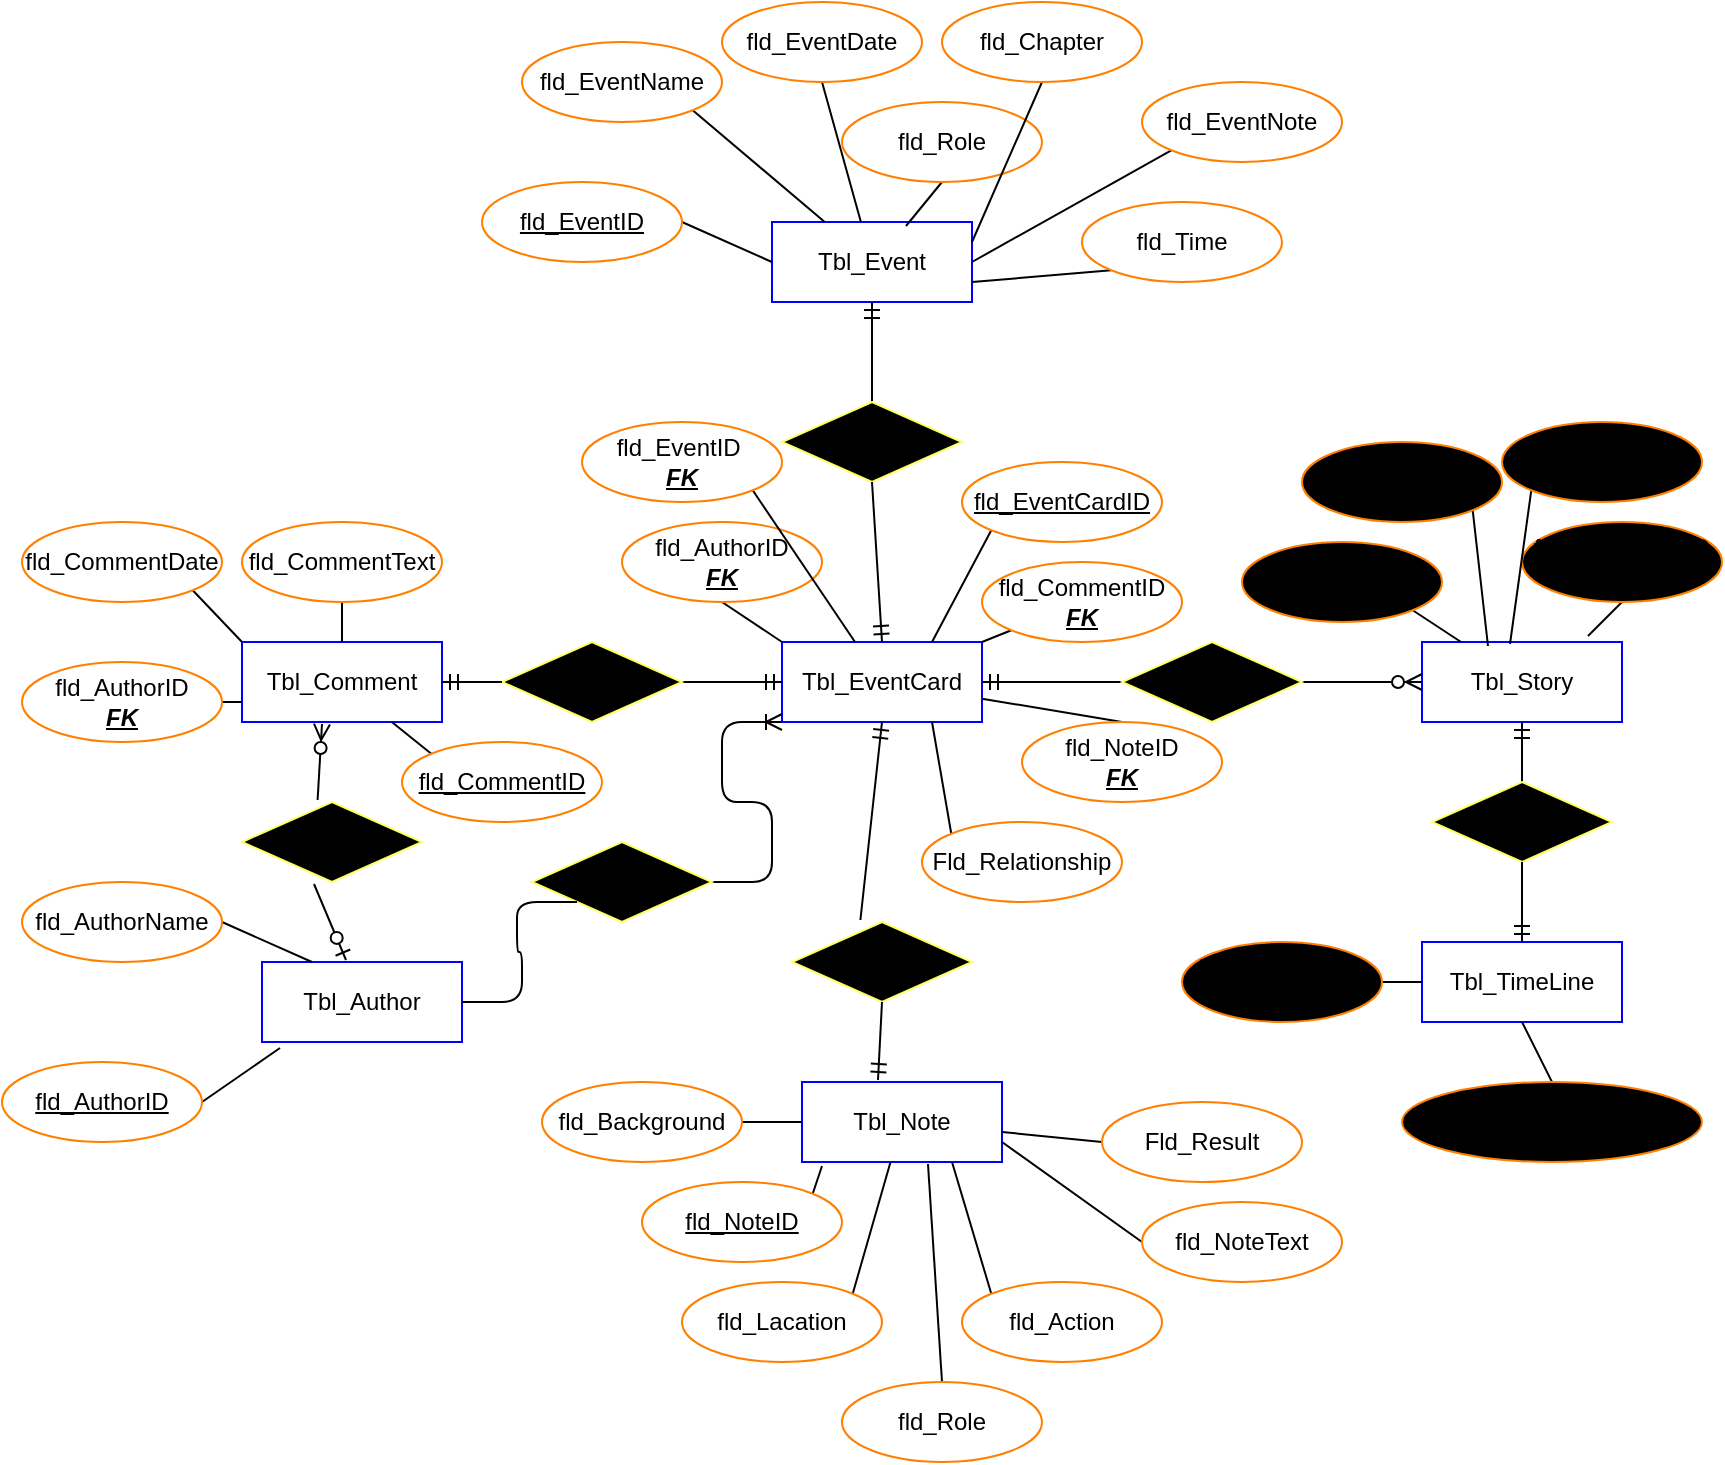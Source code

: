 <mxfile version="14.6.6" type="embed"><diagram id="R2lEEEUBdFMjLlhIrx00" name="Page-1"><mxGraphModel dx="1610" dy="699" grid="1" gridSize="10" guides="1" tooltips="1" connect="1" arrows="1" fold="1" page="1" pageScale="1" pageWidth="850" pageHeight="1100" math="0" shadow="0" extFonts="Permanent Marker^https://fonts.googleapis.com/css?family=Permanent+Marker"><root><mxCell id="0"/><mxCell id="1" parent="0"/><mxCell id="tuVhFSCb5TEmY5IGxSXc-1" value="Tbl_Author" style="rounded=0;whiteSpace=wrap;html=1;strokeColor=#0000FF;" parent="1" vertex="1"><mxGeometry x="120" y="480" width="100" height="40" as="geometry"/></mxCell><mxCell id="tuVhFSCb5TEmY5IGxSXc-2" value="Tbl_Comment" style="rounded=0;whiteSpace=wrap;html=1;strokeColor=#0000FF;" parent="1" vertex="1"><mxGeometry x="110" y="320" width="100" height="40" as="geometry"/></mxCell><mxCell id="tuVhFSCb5TEmY5IGxSXc-3" value="Tbl_Event" style="rounded=0;whiteSpace=wrap;html=1;strokeColor=#0000FF;" parent="1" vertex="1"><mxGeometry x="375" y="110" width="100" height="40" as="geometry"/></mxCell><mxCell id="tuVhFSCb5TEmY5IGxSXc-4" value="Tbl_Note" style="rounded=0;whiteSpace=wrap;html=1;strokeColor=#0000FF;" parent="1" vertex="1"><mxGeometry x="390" y="540" width="100" height="40" as="geometry"/></mxCell><mxCell id="tuVhFSCb5TEmY5IGxSXc-5" value="Tbl_Story" style="rounded=0;whiteSpace=wrap;html=1;strokeColor=#0000FF;" parent="1" vertex="1"><mxGeometry x="700" y="320" width="100" height="40" as="geometry"/></mxCell><mxCell id="tuVhFSCb5TEmY5IGxSXc-6" value="Tbl_TimeLine" style="rounded=0;whiteSpace=wrap;html=1;strokeColor=#0000FF;" parent="1" vertex="1"><mxGeometry x="700" y="470" width="100" height="40" as="geometry"/></mxCell><mxCell id="tuVhFSCb5TEmY5IGxSXc-8" value="Tbl_EventCard" style="rounded=0;whiteSpace=wrap;html=1;strokeColor=#0000FF;" parent="1" vertex="1"><mxGeometry x="380" y="320" width="100" height="40" as="geometry"/></mxCell><mxCell id="Mugt63T2RusStyIzecl9-36" style="edgeStyle=none;rounded=0;orthogonalLoop=1;jettySize=auto;html=1;exitX=0.5;exitY=1;exitDx=0;exitDy=0;entryX=0;entryY=0;entryDx=0;entryDy=0;endArrow=none;endFill=0;" parent="1" source="Mugt63T2RusStyIzecl9-4" target="tuVhFSCb5TEmY5IGxSXc-8" edge="1"><mxGeometry relative="1" as="geometry"/></mxCell><mxCell id="Mugt63T2RusStyIzecl9-4" value="fld_AuthorID&lt;br&gt;&lt;b&gt;&lt;i&gt;&lt;u&gt;FK&lt;/u&gt;&lt;/i&gt;&lt;/b&gt;" style="ellipse;whiteSpace=wrap;html=1;align=center;strokeColor=#FF8000;" parent="1" vertex="1"><mxGeometry x="300" y="260" width="100" height="40" as="geometry"/></mxCell><mxCell id="Mugt63T2RusStyIzecl9-73" style="edgeStyle=none;rounded=0;orthogonalLoop=1;jettySize=auto;html=1;exitX=0.5;exitY=1;exitDx=0;exitDy=0;entryX=0.67;entryY=0.05;entryDx=0;entryDy=0;entryPerimeter=0;endArrow=none;endFill=0;" parent="1" source="Mugt63T2RusStyIzecl9-5" target="tuVhFSCb5TEmY5IGxSXc-3" edge="1"><mxGeometry relative="1" as="geometry"/></mxCell><mxCell id="Mugt63T2RusStyIzecl9-5" value="fld_Role" style="ellipse;whiteSpace=wrap;html=1;align=center;strokeColor=#FF8000;" parent="1" vertex="1"><mxGeometry x="410" y="50" width="100" height="40" as="geometry"/></mxCell><mxCell id="Mugt63T2RusStyIzecl9-76" style="edgeStyle=none;rounded=0;orthogonalLoop=1;jettySize=auto;html=1;exitX=0;exitY=1;exitDx=0;exitDy=0;entryX=1;entryY=0.75;entryDx=0;entryDy=0;endArrow=none;endFill=0;" parent="1" source="Mugt63T2RusStyIzecl9-6" target="tuVhFSCb5TEmY5IGxSXc-3" edge="1"><mxGeometry relative="1" as="geometry"/></mxCell><mxCell id="Mugt63T2RusStyIzecl9-6" value="fld_Time" style="ellipse;whiteSpace=wrap;html=1;align=center;strokeColor=#FF8000;" parent="1" vertex="1"><mxGeometry x="530" y="100" width="100" height="40" as="geometry"/></mxCell><mxCell id="Mugt63T2RusStyIzecl9-74" style="edgeStyle=none;rounded=0;orthogonalLoop=1;jettySize=auto;html=1;exitX=0.5;exitY=1;exitDx=0;exitDy=0;entryX=1;entryY=0.25;entryDx=0;entryDy=0;endArrow=none;endFill=0;" parent="1" source="Mugt63T2RusStyIzecl9-7" target="tuVhFSCb5TEmY5IGxSXc-3" edge="1"><mxGeometry relative="1" as="geometry"/></mxCell><mxCell id="Mugt63T2RusStyIzecl9-7" value="fld_Chapter" style="ellipse;whiteSpace=wrap;html=1;align=center;strokeColor=#FF8000;" parent="1" vertex="1"><mxGeometry x="460" width="100" height="40" as="geometry"/></mxCell><mxCell id="Mugt63T2RusStyIzecl9-72" style="edgeStyle=none;rounded=0;orthogonalLoop=1;jettySize=auto;html=1;exitX=0.5;exitY=1;exitDx=0;exitDy=0;endArrow=none;endFill=0;" parent="1" source="Mugt63T2RusStyIzecl9-8" target="tuVhFSCb5TEmY5IGxSXc-3" edge="1"><mxGeometry relative="1" as="geometry"/></mxCell><mxCell id="Mugt63T2RusStyIzecl9-8" value="fld_EventDate" style="ellipse;whiteSpace=wrap;html=1;align=center;strokeColor=#FF8000;" parent="1" vertex="1"><mxGeometry x="350" width="100" height="40" as="geometry"/></mxCell><mxCell id="Mugt63T2RusStyIzecl9-71" style="edgeStyle=none;rounded=0;orthogonalLoop=1;jettySize=auto;html=1;exitX=1;exitY=1;exitDx=0;exitDy=0;endArrow=none;endFill=0;" parent="1" source="Mugt63T2RusStyIzecl9-9" target="tuVhFSCb5TEmY5IGxSXc-3" edge="1"><mxGeometry relative="1" as="geometry"/></mxCell><mxCell id="Mugt63T2RusStyIzecl9-9" value="fld_EventName" style="ellipse;whiteSpace=wrap;html=1;align=center;strokeColor=#FF8000;" parent="1" vertex="1"><mxGeometry x="250" y="20" width="100" height="40" as="geometry"/></mxCell><mxCell id="Mugt63T2RusStyIzecl9-39" style="edgeStyle=none;rounded=0;orthogonalLoop=1;jettySize=auto;html=1;exitX=1;exitY=1;exitDx=0;exitDy=0;endArrow=none;endFill=0;" parent="1" source="Mugt63T2RusStyIzecl9-10" target="tuVhFSCb5TEmY5IGxSXc-8" edge="1"><mxGeometry relative="1" as="geometry"/></mxCell><mxCell id="Mugt63T2RusStyIzecl9-10" value="fld_EventID&amp;nbsp;&lt;br&gt;&lt;b&gt;&lt;i&gt;&lt;u&gt;FK&lt;/u&gt;&lt;/i&gt;&lt;/b&gt;" style="ellipse;whiteSpace=wrap;html=1;align=center;strokeColor=#FF8000;" parent="1" vertex="1"><mxGeometry x="280" y="210" width="100" height="40" as="geometry"/></mxCell><mxCell id="Mugt63T2RusStyIzecl9-70" style="edgeStyle=none;rounded=0;orthogonalLoop=1;jettySize=auto;html=1;exitX=1;exitY=0.5;exitDx=0;exitDy=0;entryX=0;entryY=0.5;entryDx=0;entryDy=0;endArrow=none;endFill=0;" parent="1" source="Mugt63T2RusStyIzecl9-11" target="tuVhFSCb5TEmY5IGxSXc-3" edge="1"><mxGeometry relative="1" as="geometry"/></mxCell><mxCell id="Mugt63T2RusStyIzecl9-11" value="&lt;u&gt;fld_EventID&lt;/u&gt;" style="ellipse;whiteSpace=wrap;html=1;align=center;strokeColor=#FF8000;" parent="1" vertex="1"><mxGeometry x="230" y="90" width="100" height="40" as="geometry"/></mxCell><mxCell id="Mugt63T2RusStyIzecl9-75" style="edgeStyle=none;rounded=0;orthogonalLoop=1;jettySize=auto;html=1;exitX=0;exitY=1;exitDx=0;exitDy=0;entryX=1;entryY=0.5;entryDx=0;entryDy=0;endArrow=none;endFill=0;" parent="1" source="Mugt63T2RusStyIzecl9-12" target="tuVhFSCb5TEmY5IGxSXc-3" edge="1"><mxGeometry relative="1" as="geometry"/></mxCell><mxCell id="Mugt63T2RusStyIzecl9-12" value="fld_EventNote" style="ellipse;whiteSpace=wrap;html=1;align=center;strokeColor=#FF8000;" parent="1" vertex="1"><mxGeometry x="560" y="40" width="100" height="40" as="geometry"/></mxCell><mxCell id="Mugt63T2RusStyIzecl9-37" style="edgeStyle=none;rounded=0;orthogonalLoop=1;jettySize=auto;html=1;exitX=0;exitY=1;exitDx=0;exitDy=0;entryX=1;entryY=0;entryDx=0;entryDy=0;endArrow=none;endFill=0;" parent="1" source="Mugt63T2RusStyIzecl9-15" target="tuVhFSCb5TEmY5IGxSXc-8" edge="1"><mxGeometry relative="1" as="geometry"/></mxCell><mxCell id="Mugt63T2RusStyIzecl9-15" value="fld_CommentID &lt;u&gt;&lt;i&gt;&lt;b&gt;FK&lt;/b&gt;&lt;/i&gt;&lt;/u&gt;" style="ellipse;whiteSpace=wrap;html=1;align=center;strokeColor=#FF8000;" parent="1" vertex="1"><mxGeometry x="480" y="280" width="100" height="40" as="geometry"/></mxCell><mxCell id="Mugt63T2RusStyIzecl9-40" style="edgeStyle=none;rounded=0;orthogonalLoop=1;jettySize=auto;html=1;exitX=0.5;exitY=0;exitDx=0;exitDy=0;endArrow=none;endFill=0;" parent="1" source="Mugt63T2RusStyIzecl9-16" target="tuVhFSCb5TEmY5IGxSXc-8" edge="1"><mxGeometry relative="1" as="geometry"/></mxCell><mxCell id="Mugt63T2RusStyIzecl9-16" value="fld_NoteID&lt;br&gt;&lt;b&gt;&lt;i&gt;&lt;u&gt;FK&lt;/u&gt;&lt;/i&gt;&lt;/b&gt;" style="ellipse;whiteSpace=wrap;html=1;align=center;strokeColor=#FF8000;" parent="1" vertex="1"><mxGeometry x="500" y="360" width="100" height="40" as="geometry"/></mxCell><mxCell id="Mugt63T2RusStyIzecl9-20" value="" style="fontSize=12;html=1;endArrow=ERmandOne;startArrow=none;exitX=0.5;exitY=0;exitDx=0;exitDy=0;entryX=0.5;entryY=1;entryDx=0;entryDy=0;" parent="1" source="Mugt63T2RusStyIzecl9-97" target="tuVhFSCb5TEmY5IGxSXc-3" edge="1"><mxGeometry width="100" height="100" relative="1" as="geometry"><mxPoint x="275" y="230" as="sourcePoint"/><mxPoint x="375" y="130" as="targetPoint"/></mxGeometry></mxCell><mxCell id="Mugt63T2RusStyIzecl9-41" style="edgeStyle=none;rounded=0;orthogonalLoop=1;jettySize=auto;html=1;exitX=1;exitY=1;exitDx=0;exitDy=0;entryX=0;entryY=0;entryDx=0;entryDy=0;endArrow=none;endFill=0;" parent="1" source="Mugt63T2RusStyIzecl9-21" target="tuVhFSCb5TEmY5IGxSXc-2" edge="1"><mxGeometry relative="1" as="geometry"/></mxCell><mxCell id="Mugt63T2RusStyIzecl9-21" value="fld_CommentDate" style="ellipse;whiteSpace=wrap;html=1;align=center;strokeColor=#FF8000;" parent="1" vertex="1"><mxGeometry y="260" width="100" height="40" as="geometry"/></mxCell><mxCell id="Mugt63T2RusStyIzecl9-42" style="edgeStyle=none;rounded=0;orthogonalLoop=1;jettySize=auto;html=1;exitX=0.5;exitY=1;exitDx=0;exitDy=0;entryX=0.5;entryY=0;entryDx=0;entryDy=0;endArrow=none;endFill=0;" parent="1" source="Mugt63T2RusStyIzecl9-22" target="tuVhFSCb5TEmY5IGxSXc-2" edge="1"><mxGeometry relative="1" as="geometry"/></mxCell><mxCell id="Mugt63T2RusStyIzecl9-22" value="fld_CommentText" style="ellipse;whiteSpace=wrap;html=1;align=center;strokeColor=#FF8000;" parent="1" vertex="1"><mxGeometry x="110" y="260" width="100" height="40" as="geometry"/></mxCell><mxCell id="Mugt63T2RusStyIzecl9-43" style="edgeStyle=none;rounded=0;orthogonalLoop=1;jettySize=auto;html=1;exitX=1;exitY=0.5;exitDx=0;exitDy=0;entryX=0;entryY=0.75;entryDx=0;entryDy=0;endArrow=none;endFill=0;" parent="1" source="Mugt63T2RusStyIzecl9-23" target="tuVhFSCb5TEmY5IGxSXc-2" edge="1"><mxGeometry relative="1" as="geometry"/></mxCell><mxCell id="Mugt63T2RusStyIzecl9-23" value="fld_AuthorID&lt;br&gt;&lt;b&gt;&lt;i&gt;&lt;u&gt;FK&lt;/u&gt;&lt;/i&gt;&lt;/b&gt;" style="ellipse;whiteSpace=wrap;html=1;align=center;strokeColor=#FF8000;" parent="1" vertex="1"><mxGeometry y="330" width="100" height="40" as="geometry"/></mxCell><mxCell id="Mugt63T2RusStyIzecl9-52" style="edgeStyle=none;rounded=0;orthogonalLoop=1;jettySize=auto;html=1;exitX=0;exitY=0.5;exitDx=0;exitDy=0;entryX=1;entryY=0.75;entryDx=0;entryDy=0;endArrow=none;endFill=0;" parent="1" source="Mugt63T2RusStyIzecl9-24" target="tuVhFSCb5TEmY5IGxSXc-4" edge="1"><mxGeometry relative="1" as="geometry"/></mxCell><mxCell id="Mugt63T2RusStyIzecl9-24" value="fld_NoteText" style="ellipse;whiteSpace=wrap;html=1;align=center;strokeColor=#FF8000;" parent="1" vertex="1"><mxGeometry x="560" y="600" width="100" height="40" as="geometry"/></mxCell><mxCell id="Mugt63T2RusStyIzecl9-48" style="edgeStyle=none;rounded=0;orthogonalLoop=1;jettySize=auto;html=1;exitX=1;exitY=0;exitDx=0;exitDy=0;entryX=0.1;entryY=1.05;entryDx=0;entryDy=0;entryPerimeter=0;endArrow=none;endFill=0;" parent="1" source="Mugt63T2RusStyIzecl9-25" target="tuVhFSCb5TEmY5IGxSXc-4" edge="1"><mxGeometry relative="1" as="geometry"/></mxCell><mxCell id="Mugt63T2RusStyIzecl9-25" value="&lt;u&gt;fld_NoteID&lt;/u&gt;" style="ellipse;whiteSpace=wrap;html=1;align=center;strokeColor=#FF8000;" parent="1" vertex="1"><mxGeometry x="310" y="590" width="100" height="40" as="geometry"/></mxCell><mxCell id="Mugt63T2RusStyIzecl9-45" style="edgeStyle=none;rounded=0;orthogonalLoop=1;jettySize=auto;html=1;exitX=1;exitY=0.5;exitDx=0;exitDy=0;entryX=0.25;entryY=0;entryDx=0;entryDy=0;endArrow=none;endFill=0;" parent="1" source="Mugt63T2RusStyIzecl9-26" target="tuVhFSCb5TEmY5IGxSXc-1" edge="1"><mxGeometry relative="1" as="geometry"/></mxCell><mxCell id="Mugt63T2RusStyIzecl9-26" value="fld_AuthorName" style="ellipse;whiteSpace=wrap;html=1;align=center;strokeColor=#FF8000;" parent="1" vertex="1"><mxGeometry y="440" width="100" height="40" as="geometry"/></mxCell><mxCell id="Mugt63T2RusStyIzecl9-46" style="edgeStyle=none;rounded=0;orthogonalLoop=1;jettySize=auto;html=1;exitX=1;exitY=0.5;exitDx=0;exitDy=0;entryX=0.09;entryY=1.075;entryDx=0;entryDy=0;entryPerimeter=0;endArrow=none;endFill=0;" parent="1" source="Mugt63T2RusStyIzecl9-27" target="tuVhFSCb5TEmY5IGxSXc-1" edge="1"><mxGeometry relative="1" as="geometry"/></mxCell><mxCell id="Mugt63T2RusStyIzecl9-27" value="&lt;u&gt;fld_AuthorID&lt;/u&gt;" style="ellipse;whiteSpace=wrap;html=1;align=center;strokeColor=#FF8000;" parent="1" vertex="1"><mxGeometry x="-10" y="530" width="100" height="40" as="geometry"/></mxCell><mxCell id="Mugt63T2RusStyIzecl9-44" style="edgeStyle=none;rounded=0;orthogonalLoop=1;jettySize=auto;html=1;exitX=0;exitY=0;exitDx=0;exitDy=0;endArrow=none;endFill=0;" parent="1" source="Mugt63T2RusStyIzecl9-28" target="tuVhFSCb5TEmY5IGxSXc-2" edge="1"><mxGeometry relative="1" as="geometry"/></mxCell><mxCell id="Mugt63T2RusStyIzecl9-28" value="&lt;u&gt;fld_CommentID&lt;/u&gt;" style="ellipse;whiteSpace=wrap;html=1;align=center;strokeColor=#FF8000;" parent="1" vertex="1"><mxGeometry x="190" y="370" width="100" height="40" as="geometry"/></mxCell><mxCell id="Mugt63T2RusStyIzecl9-38" style="edgeStyle=none;rounded=0;orthogonalLoop=1;jettySize=auto;html=1;exitX=0;exitY=1;exitDx=0;exitDy=0;entryX=0.75;entryY=0;entryDx=0;entryDy=0;endArrow=none;endFill=0;" parent="1" source="Mugt63T2RusStyIzecl9-29" target="tuVhFSCb5TEmY5IGxSXc-8" edge="1"><mxGeometry relative="1" as="geometry"/></mxCell><mxCell id="Mugt63T2RusStyIzecl9-29" value="&lt;u&gt;fld_EventCardID&lt;/u&gt;" style="ellipse;whiteSpace=wrap;html=1;align=center;strokeColor=#FF8000;" parent="1" vertex="1"><mxGeometry x="470" y="230" width="100" height="40" as="geometry"/></mxCell><mxCell id="Mugt63T2RusStyIzecl9-47" style="edgeStyle=none;rounded=0;orthogonalLoop=1;jettySize=auto;html=1;exitX=1;exitY=0.5;exitDx=0;exitDy=0;entryX=0;entryY=0.5;entryDx=0;entryDy=0;endArrow=none;endFill=0;" parent="1" source="Mugt63T2RusStyIzecl9-30" target="tuVhFSCb5TEmY5IGxSXc-4" edge="1"><mxGeometry relative="1" as="geometry"/></mxCell><mxCell id="Mugt63T2RusStyIzecl9-30" value="fld_Background" style="ellipse;whiteSpace=wrap;html=1;align=center;strokeColor=#FF8000;" parent="1" vertex="1"><mxGeometry x="260" y="540" width="100" height="40" as="geometry"/></mxCell><mxCell id="Mugt63T2RusStyIzecl9-56" style="edgeStyle=none;rounded=0;orthogonalLoop=1;jettySize=auto;html=1;exitX=0;exitY=0;exitDx=0;exitDy=0;entryX=0.75;entryY=1;entryDx=0;entryDy=0;endArrow=none;endFill=0;" parent="1" source="Mugt63T2RusStyIzecl9-31" target="tuVhFSCb5TEmY5IGxSXc-8" edge="1"><mxGeometry relative="1" as="geometry"/></mxCell><mxCell id="Mugt63T2RusStyIzecl9-31" value="Fld_Relationship" style="ellipse;whiteSpace=wrap;html=1;align=center;strokeColor=#FF8000;" parent="1" vertex="1"><mxGeometry x="450" y="410" width="100" height="40" as="geometry"/></mxCell><mxCell id="Mugt63T2RusStyIzecl9-50" style="edgeStyle=none;rounded=0;orthogonalLoop=1;jettySize=auto;html=1;exitX=0.5;exitY=0;exitDx=0;exitDy=0;entryX=0.63;entryY=1.025;entryDx=0;entryDy=0;entryPerimeter=0;endArrow=none;endFill=0;" parent="1" source="Mugt63T2RusStyIzecl9-32" target="tuVhFSCb5TEmY5IGxSXc-4" edge="1"><mxGeometry relative="1" as="geometry"/></mxCell><mxCell id="Mugt63T2RusStyIzecl9-32" value="fld_Role" style="ellipse;whiteSpace=wrap;html=1;align=center;strokeColor=#FF8000;" parent="1" vertex="1"><mxGeometry x="410" y="690" width="100" height="40" as="geometry"/></mxCell><mxCell id="Mugt63T2RusStyIzecl9-53" style="edgeStyle=none;rounded=0;orthogonalLoop=1;jettySize=auto;html=1;exitX=0;exitY=0.5;exitDx=0;exitDy=0;endArrow=none;endFill=0;" parent="1" source="Mugt63T2RusStyIzecl9-33" target="tuVhFSCb5TEmY5IGxSXc-4" edge="1"><mxGeometry relative="1" as="geometry"/></mxCell><mxCell id="Mugt63T2RusStyIzecl9-33" value="Fld_Result" style="ellipse;whiteSpace=wrap;html=1;align=center;strokeColor=#FF8000;" parent="1" vertex="1"><mxGeometry x="540" y="550" width="100" height="40" as="geometry"/></mxCell><mxCell id="Mugt63T2RusStyIzecl9-51" style="edgeStyle=none;rounded=0;orthogonalLoop=1;jettySize=auto;html=1;exitX=0;exitY=0;exitDx=0;exitDy=0;entryX=0.75;entryY=1;entryDx=0;entryDy=0;endArrow=none;endFill=0;" parent="1" source="Mugt63T2RusStyIzecl9-34" target="tuVhFSCb5TEmY5IGxSXc-4" edge="1"><mxGeometry relative="1" as="geometry"/></mxCell><mxCell id="Mugt63T2RusStyIzecl9-34" value="fld_Action" style="ellipse;whiteSpace=wrap;html=1;align=center;strokeColor=#FF8000;" parent="1" vertex="1"><mxGeometry x="470" y="640" width="100" height="40" as="geometry"/></mxCell><mxCell id="Mugt63T2RusStyIzecl9-49" style="edgeStyle=none;rounded=0;orthogonalLoop=1;jettySize=auto;html=1;exitX=1;exitY=0;exitDx=0;exitDy=0;endArrow=none;endFill=0;" parent="1" source="Mugt63T2RusStyIzecl9-35" target="tuVhFSCb5TEmY5IGxSXc-4" edge="1"><mxGeometry relative="1" as="geometry"/></mxCell><mxCell id="Mugt63T2RusStyIzecl9-35" value="fld_Lacation" style="ellipse;whiteSpace=wrap;html=1;align=center;strokeColor=#FF8000;" parent="1" vertex="1"><mxGeometry x="330" y="640" width="100" height="40" as="geometry"/></mxCell><mxCell id="Mugt63T2RusStyIzecl9-64" style="edgeStyle=none;rounded=0;orthogonalLoop=1;jettySize=auto;html=1;exitX=0.5;exitY=0;exitDx=0;exitDy=0;entryX=0.5;entryY=1;entryDx=0;entryDy=0;endArrow=none;endFill=0;" parent="1" source="Mugt63T2RusStyIzecl9-58" target="tuVhFSCb5TEmY5IGxSXc-6" edge="1"><mxGeometry relative="1" as="geometry"/></mxCell><mxCell id="Mugt63T2RusStyIzecl9-58" value="&lt;u&gt;fld_EventsChronologically&lt;/u&gt;" style="ellipse;whiteSpace=wrap;html=1;align=center;strokeColor=#FF8000;fillColor=#000000;" parent="1" vertex="1"><mxGeometry x="690" y="540" width="150" height="40" as="geometry"/></mxCell><mxCell id="Mugt63T2RusStyIzecl9-65" style="edgeStyle=none;rounded=0;orthogonalLoop=1;jettySize=auto;html=1;exitX=1;exitY=0.5;exitDx=0;exitDy=0;entryX=0;entryY=0.5;entryDx=0;entryDy=0;endArrow=none;endFill=0;" parent="1" source="Mugt63T2RusStyIzecl9-59" target="tuVhFSCb5TEmY5IGxSXc-6" edge="1"><mxGeometry relative="1" as="geometry"/></mxCell><mxCell id="Mugt63T2RusStyIzecl9-59" value="Fld_StoryName&lt;br&gt;&lt;b&gt;&lt;i&gt;&lt;u&gt;FK&lt;/u&gt;&lt;/i&gt;&lt;/b&gt;" style="ellipse;whiteSpace=wrap;html=1;align=center;strokeColor=#FF8000;fillColor=#000000;" parent="1" vertex="1"><mxGeometry x="580" y="470" width="100" height="40" as="geometry"/></mxCell><mxCell id="Mugt63T2RusStyIzecl9-69" style="edgeStyle=none;rounded=0;orthogonalLoop=1;jettySize=auto;html=1;exitX=0.5;exitY=1;exitDx=0;exitDy=0;entryX=0.83;entryY=-0.075;entryDx=0;entryDy=0;entryPerimeter=0;endArrow=none;endFill=0;" parent="1" source="Mugt63T2RusStyIzecl9-60" target="tuVhFSCb5TEmY5IGxSXc-5" edge="1"><mxGeometry relative="1" as="geometry"/></mxCell><mxCell id="Mugt63T2RusStyIzecl9-60" value="fld_EventCardID&lt;br&gt;&lt;b&gt;&lt;i&gt;&lt;u&gt;FK&lt;/u&gt;&lt;/i&gt;&lt;/b&gt;" style="ellipse;whiteSpace=wrap;html=1;align=center;strokeColor=#FF8000;fillColor=#000000;" parent="1" vertex="1"><mxGeometry x="750" y="260" width="100" height="40" as="geometry"/></mxCell><mxCell id="Mugt63T2RusStyIzecl9-67" style="edgeStyle=none;rounded=0;orthogonalLoop=1;jettySize=auto;html=1;exitX=1;exitY=1;exitDx=0;exitDy=0;entryX=0.33;entryY=0.05;entryDx=0;entryDy=0;entryPerimeter=0;endArrow=none;endFill=0;" parent="1" source="Mugt63T2RusStyIzecl9-61" target="tuVhFSCb5TEmY5IGxSXc-5" edge="1"><mxGeometry relative="1" as="geometry"/></mxCell><mxCell id="Mugt63T2RusStyIzecl9-61" value="fld_Chapter" style="ellipse;whiteSpace=wrap;html=1;align=center;strokeColor=#FF8000;fillColor=#000000;" parent="1" vertex="1"><mxGeometry x="640" y="220" width="100" height="40" as="geometry"/></mxCell><mxCell id="Mugt63T2RusStyIzecl9-68" style="edgeStyle=none;rounded=0;orthogonalLoop=1;jettySize=auto;html=1;exitX=0;exitY=1;exitDx=0;exitDy=0;entryX=0.44;entryY=0.025;entryDx=0;entryDy=0;entryPerimeter=0;endArrow=none;endFill=0;" parent="1" source="Mugt63T2RusStyIzecl9-62" target="tuVhFSCb5TEmY5IGxSXc-5" edge="1"><mxGeometry relative="1" as="geometry"/></mxCell><mxCell id="Mugt63T2RusStyIzecl9-62" value="fld_Direction" style="ellipse;whiteSpace=wrap;html=1;align=center;strokeColor=#FF8000;fillColor=#000000;" parent="1" vertex="1"><mxGeometry x="740" y="210" width="100" height="40" as="geometry"/></mxCell><mxCell id="Mugt63T2RusStyIzecl9-66" style="edgeStyle=none;rounded=0;orthogonalLoop=1;jettySize=auto;html=1;exitX=1;exitY=1;exitDx=0;exitDy=0;endArrow=none;endFill=0;" parent="1" source="Mugt63T2RusStyIzecl9-63" target="tuVhFSCb5TEmY5IGxSXc-5" edge="1"><mxGeometry relative="1" as="geometry"/></mxCell><mxCell id="Mugt63T2RusStyIzecl9-63" value="&lt;u&gt;fld_StoryName&lt;/u&gt;" style="ellipse;whiteSpace=wrap;html=1;align=center;strokeColor=#FF8000;fillColor=#000000;" parent="1" vertex="1"><mxGeometry x="610" y="270" width="100" height="40" as="geometry"/></mxCell><mxCell id="Mugt63T2RusStyIzecl9-77" value="" style="edgeStyle=entityRelationEdgeStyle;fontSize=12;html=1;endArrow=ERmandOne;startArrow=none;exitX=1;exitY=0.5;exitDx=0;exitDy=0;entryX=0;entryY=0.5;entryDx=0;entryDy=0;" parent="1" source="Mugt63T2RusStyIzecl9-90" target="tuVhFSCb5TEmY5IGxSXc-8" edge="1"><mxGeometry width="100" height="100" relative="1" as="geometry"><mxPoint x="370" y="400" as="sourcePoint"/><mxPoint x="470" y="300" as="targetPoint"/></mxGeometry></mxCell><mxCell id="Mugt63T2RusStyIzecl9-78" value="" style="edgeStyle=entityRelationEdgeStyle;fontSize=12;html=1;endArrow=ERoneToMany;entryX=0;entryY=1;entryDx=0;entryDy=0;startArrow=none;" parent="1" source="Mugt63T2RusStyIzecl9-86" target="tuVhFSCb5TEmY5IGxSXc-8" edge="1"><mxGeometry width="100" height="100" relative="1" as="geometry"><mxPoint x="370" y="400" as="sourcePoint"/><mxPoint x="470" y="300" as="targetPoint"/></mxGeometry></mxCell><mxCell id="Mugt63T2RusStyIzecl9-81" value="" style="fontSize=12;html=1;endArrow=ERmandOne;startArrow=none;exitX=0.38;exitY=-0.025;exitDx=0;exitDy=0;exitPerimeter=0;entryX=0.5;entryY=1;entryDx=0;entryDy=0;" parent="1" source="Mugt63T2RusStyIzecl9-95" target="tuVhFSCb5TEmY5IGxSXc-8" edge="1"><mxGeometry width="100" height="100" relative="1" as="geometry"><mxPoint x="370" y="400" as="sourcePoint"/><mxPoint x="470" y="300" as="targetPoint"/></mxGeometry></mxCell><mxCell id="Mugt63T2RusStyIzecl9-82" value="" style="edgeStyle=entityRelationEdgeStyle;fontSize=12;html=1;endArrow=ERzeroToMany;startArrow=ERmandOne;entryX=0;entryY=0.5;entryDx=0;entryDy=0;exitX=1;exitY=0.5;exitDx=0;exitDy=0;" parent="1" source="tuVhFSCb5TEmY5IGxSXc-8" target="tuVhFSCb5TEmY5IGxSXc-5" edge="1"><mxGeometry width="100" height="100" relative="1" as="geometry"><mxPoint x="370" y="400" as="sourcePoint"/><mxPoint x="470" y="300" as="targetPoint"/></mxGeometry></mxCell><mxCell id="Mugt63T2RusStyIzecl9-84" value="" style="fontSize=12;html=1;endArrow=ERmandOne;startArrow=none;entryX=0.5;entryY=1;entryDx=0;entryDy=0;exitX=0.5;exitY=0;exitDx=0;exitDy=0;" parent="1" source="Mugt63T2RusStyIzecl9-93" target="tuVhFSCb5TEmY5IGxSXc-5" edge="1"><mxGeometry width="100" height="100" relative="1" as="geometry"><mxPoint x="750" y="450" as="sourcePoint"/><mxPoint x="740" y="390" as="targetPoint"/></mxGeometry></mxCell><mxCell id="Mugt63T2RusStyIzecl9-85" value="" style="fontSize=12;html=1;endArrow=ERzeroToMany;startArrow=none;exitX=0.42;exitY=-0.025;exitDx=0;exitDy=0;exitPerimeter=0;entryX=0.4;entryY=1.025;entryDx=0;entryDy=0;entryPerimeter=0;" parent="1" source="Mugt63T2RusStyIzecl9-88" target="tuVhFSCb5TEmY5IGxSXc-2" edge="1"><mxGeometry width="100" height="100" relative="1" as="geometry"><mxPoint x="370" y="400" as="sourcePoint"/><mxPoint x="470" y="300" as="targetPoint"/></mxGeometry></mxCell><mxCell id="Mugt63T2RusStyIzecl9-86" value="Write" style="shape=rhombus;perimeter=rhombusPerimeter;whiteSpace=wrap;html=1;align=center;strokeColor=#FFFF66;fillColor=#000000;" parent="1" vertex="1"><mxGeometry x="255" y="420" width="90" height="40" as="geometry"/></mxCell><mxCell id="Mugt63T2RusStyIzecl9-87" value="" style="edgeStyle=entityRelationEdgeStyle;fontSize=12;html=1;endArrow=none;entryX=0;entryY=1;entryDx=0;entryDy=0;" parent="1" source="tuVhFSCb5TEmY5IGxSXc-1" target="Mugt63T2RusStyIzecl9-86" edge="1"><mxGeometry width="100" height="100" relative="1" as="geometry"><mxPoint x="220" y="500" as="sourcePoint"/><mxPoint x="380" y="360" as="targetPoint"/></mxGeometry></mxCell><mxCell id="Mugt63T2RusStyIzecl9-88" value="has" style="shape=rhombus;perimeter=rhombusPerimeter;whiteSpace=wrap;html=1;align=center;strokeColor=#FFFF66;fillColor=#000000;" parent="1" vertex="1"><mxGeometry x="110" y="400" width="90" height="40" as="geometry"/></mxCell><mxCell id="Mugt63T2RusStyIzecl9-89" value="" style="fontSize=12;html=1;endArrow=none;startArrow=ERzeroToOne;exitX=0.42;exitY=-0.025;exitDx=0;exitDy=0;exitPerimeter=0;entryX=0.4;entryY=1.025;entryDx=0;entryDy=0;entryPerimeter=0;" parent="1" source="tuVhFSCb5TEmY5IGxSXc-1" target="Mugt63T2RusStyIzecl9-88" edge="1"><mxGeometry width="100" height="100" relative="1" as="geometry"><mxPoint x="162" y="479" as="sourcePoint"/><mxPoint x="150" y="361" as="targetPoint"/></mxGeometry></mxCell><mxCell id="Mugt63T2RusStyIzecl9-90" value="has" style="shape=rhombus;perimeter=rhombusPerimeter;whiteSpace=wrap;html=1;align=center;strokeColor=#FFFF66;fillColor=#000000;" parent="1" vertex="1"><mxGeometry x="240" y="320" width="90" height="40" as="geometry"/></mxCell><mxCell id="Mugt63T2RusStyIzecl9-91" value="" style="edgeStyle=entityRelationEdgeStyle;fontSize=12;html=1;endArrow=none;startArrow=ERmandOne;exitX=1;exitY=0.5;exitDx=0;exitDy=0;entryX=0;entryY=0.5;entryDx=0;entryDy=0;" parent="1" source="tuVhFSCb5TEmY5IGxSXc-2" target="Mugt63T2RusStyIzecl9-90" edge="1"><mxGeometry width="100" height="100" relative="1" as="geometry"><mxPoint x="210" y="340" as="sourcePoint"/><mxPoint x="380" y="340" as="targetPoint"/></mxGeometry></mxCell><mxCell id="Mugt63T2RusStyIzecl9-92" value="constitute" style="shape=rhombus;perimeter=rhombusPerimeter;whiteSpace=wrap;html=1;align=center;strokeColor=#FFFF66;fillColor=#000000;" parent="1" vertex="1"><mxGeometry x="550" y="320" width="90" height="40" as="geometry"/></mxCell><mxCell id="Mugt63T2RusStyIzecl9-93" value="has" style="shape=rhombus;perimeter=rhombusPerimeter;whiteSpace=wrap;html=1;align=center;fillColor=#000000;strokeColor=#FFFF66;" parent="1" vertex="1"><mxGeometry x="705" y="390" width="90" height="40" as="geometry"/></mxCell><mxCell id="Mugt63T2RusStyIzecl9-94" value="" style="fontSize=12;html=1;endArrow=none;startArrow=ERmandOne;entryX=0.5;entryY=1;entryDx=0;entryDy=0;exitX=0.5;exitY=0;exitDx=0;exitDy=0;" parent="1" source="tuVhFSCb5TEmY5IGxSXc-6" target="Mugt63T2RusStyIzecl9-93" edge="1"><mxGeometry width="100" height="100" relative="1" as="geometry"><mxPoint x="750" y="470" as="sourcePoint"/><mxPoint x="750" y="360" as="targetPoint"/></mxGeometry></mxCell><mxCell id="Mugt63T2RusStyIzecl9-95" value="has" style="shape=rhombus;perimeter=rhombusPerimeter;whiteSpace=wrap;html=1;align=center;fillColor=#000000;strokeColor=#FFFF66;" parent="1" vertex="1"><mxGeometry x="385" y="460" width="90" height="40" as="geometry"/></mxCell><mxCell id="Mugt63T2RusStyIzecl9-96" value="" style="fontSize=12;html=1;endArrow=none;startArrow=ERmandOne;exitX=0.38;exitY=-0.025;exitDx=0;exitDy=0;exitPerimeter=0;entryX=0.5;entryY=1;entryDx=0;entryDy=0;" parent="1" source="tuVhFSCb5TEmY5IGxSXc-4" target="Mugt63T2RusStyIzecl9-95" edge="1"><mxGeometry width="100" height="100" relative="1" as="geometry"><mxPoint x="428" y="539" as="sourcePoint"/><mxPoint x="430" y="360" as="targetPoint"/></mxGeometry></mxCell><mxCell id="Mugt63T2RusStyIzecl9-97" value="has" style="shape=rhombus;perimeter=rhombusPerimeter;whiteSpace=wrap;html=1;align=center;strokeColor=#FFFF66;fillColor=#000000;" parent="1" vertex="1"><mxGeometry x="380" y="200" width="90" height="40" as="geometry"/></mxCell><mxCell id="Mugt63T2RusStyIzecl9-98" value="" style="fontSize=12;html=1;endArrow=none;startArrow=ERmandOne;exitX=0.5;exitY=0;exitDx=0;exitDy=0;entryX=0.5;entryY=1;entryDx=0;entryDy=0;" parent="1" source="tuVhFSCb5TEmY5IGxSXc-8" target="Mugt63T2RusStyIzecl9-97" edge="1"><mxGeometry width="100" height="100" relative="1" as="geometry"><mxPoint x="430" y="320" as="sourcePoint"/><mxPoint x="425" y="150" as="targetPoint"/></mxGeometry></mxCell></root></mxGraphModel></diagram></mxfile>